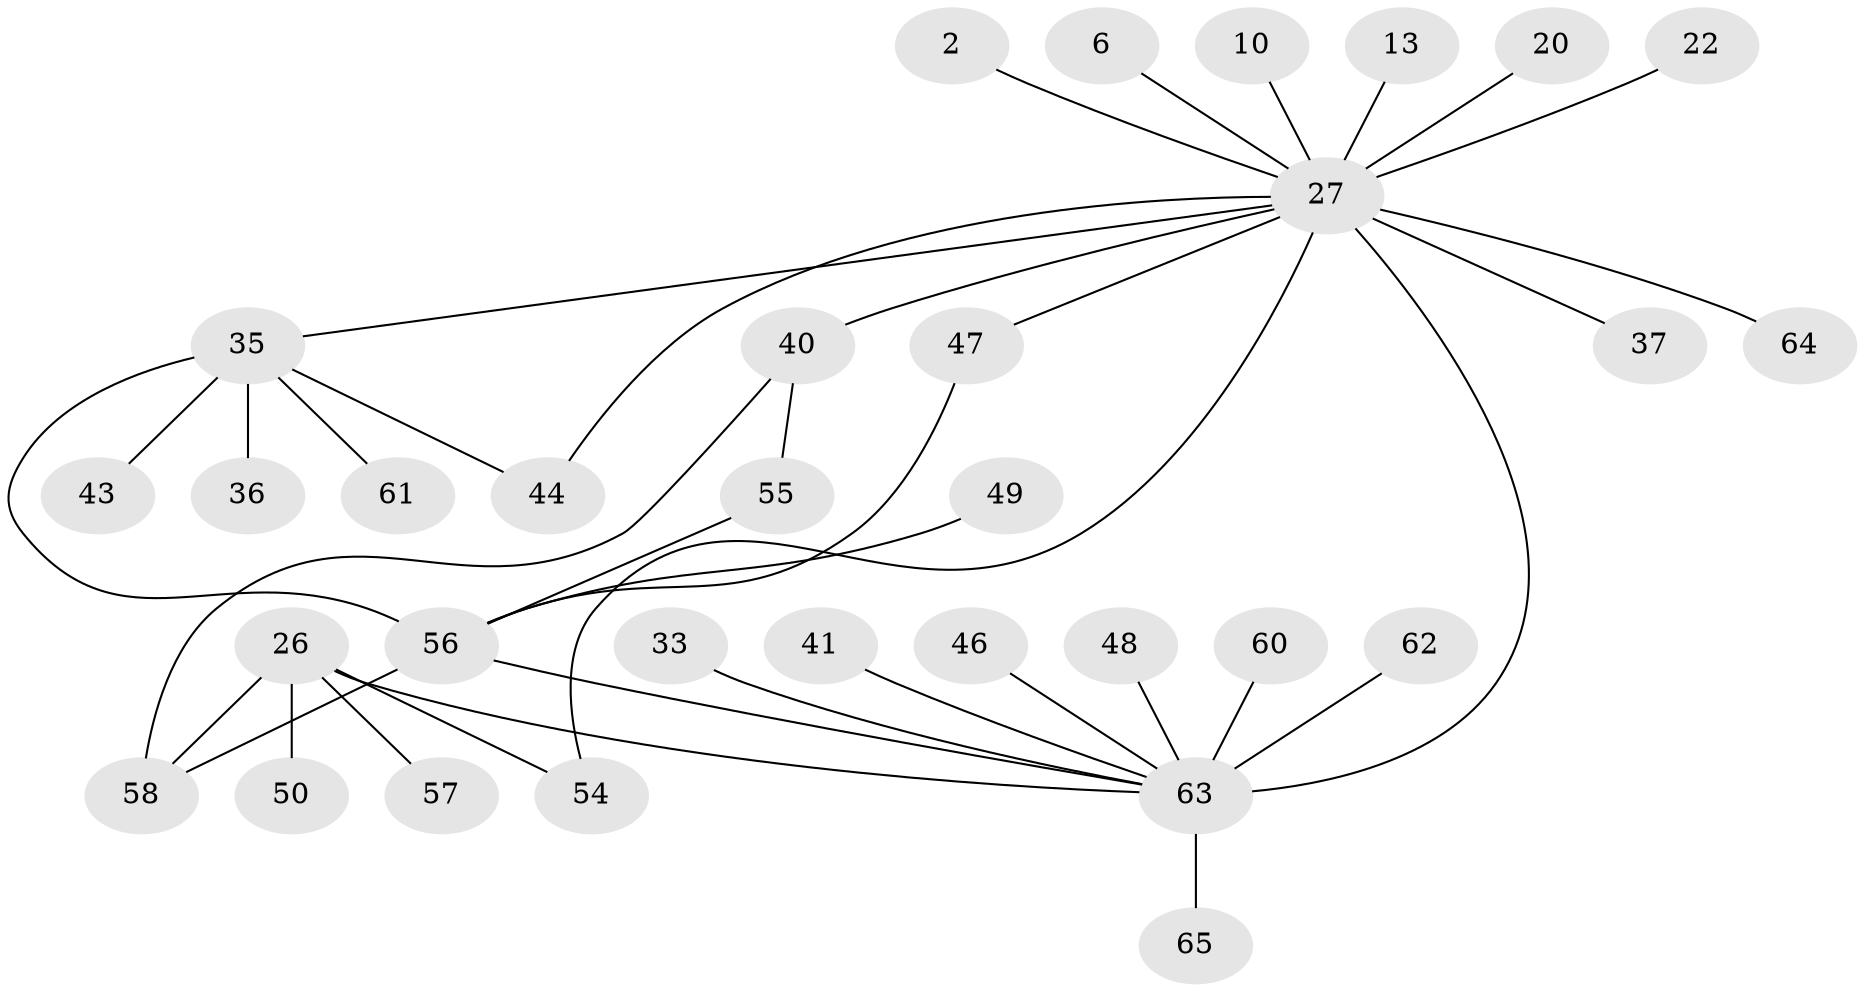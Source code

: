 // original degree distribution, {19: 0.015384615384615385, 1: 0.4, 6: 0.03076923076923077, 11: 0.015384615384615385, 5: 0.03076923076923077, 2: 0.3076923076923077, 10: 0.015384615384615385, 4: 0.09230769230769231, 3: 0.07692307692307693, 7: 0.015384615384615385}
// Generated by graph-tools (version 1.1) at 2025/48/03/09/25 04:48:37]
// undirected, 32 vertices, 38 edges
graph export_dot {
graph [start="1"]
  node [color=gray90,style=filled];
  2;
  6;
  10;
  13;
  20;
  22 [super="+9"];
  26 [super="+5"];
  27 [super="+1"];
  33;
  35 [super="+15+8+3"];
  36;
  37;
  40 [super="+31+32+39"];
  41;
  43;
  44;
  46;
  47;
  48;
  49;
  50;
  54 [super="+51"];
  55;
  56 [super="+45+14+16"];
  57;
  58 [super="+19+53"];
  60;
  61 [super="+29"];
  62;
  63 [super="+52+59+42"];
  64;
  65;
  2 -- 27;
  6 -- 27;
  10 -- 27;
  13 -- 27;
  20 -- 27;
  22 -- 27;
  26 -- 50 [weight=2];
  26 -- 57;
  26 -- 58;
  26 -- 54;
  26 -- 63 [weight=3];
  27 -- 37;
  27 -- 44 [weight=2];
  27 -- 47;
  27 -- 63 [weight=6];
  27 -- 64;
  27 -- 40 [weight=2];
  27 -- 54;
  27 -- 35 [weight=2];
  33 -- 63;
  35 -- 36;
  35 -- 44;
  35 -- 56 [weight=3];
  35 -- 43;
  35 -- 61;
  40 -- 55;
  40 -- 58;
  41 -- 63;
  46 -- 63;
  47 -- 56;
  48 -- 63;
  49 -- 56;
  55 -- 56;
  56 -- 58;
  56 -- 63;
  60 -- 63;
  62 -- 63;
  63 -- 65;
}
